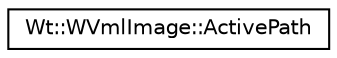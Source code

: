 digraph "Graphical Class Hierarchy"
{
 // LATEX_PDF_SIZE
  edge [fontname="Helvetica",fontsize="10",labelfontname="Helvetica",labelfontsize="10"];
  node [fontname="Helvetica",fontsize="10",shape=record];
  rankdir="LR";
  Node0 [label="Wt::WVmlImage::ActivePath",height=0.2,width=0.4,color="black", fillcolor="white", style="filled",URL="$structWt_1_1WVmlImage_1_1ActivePath.html",tooltip=" "];
}
